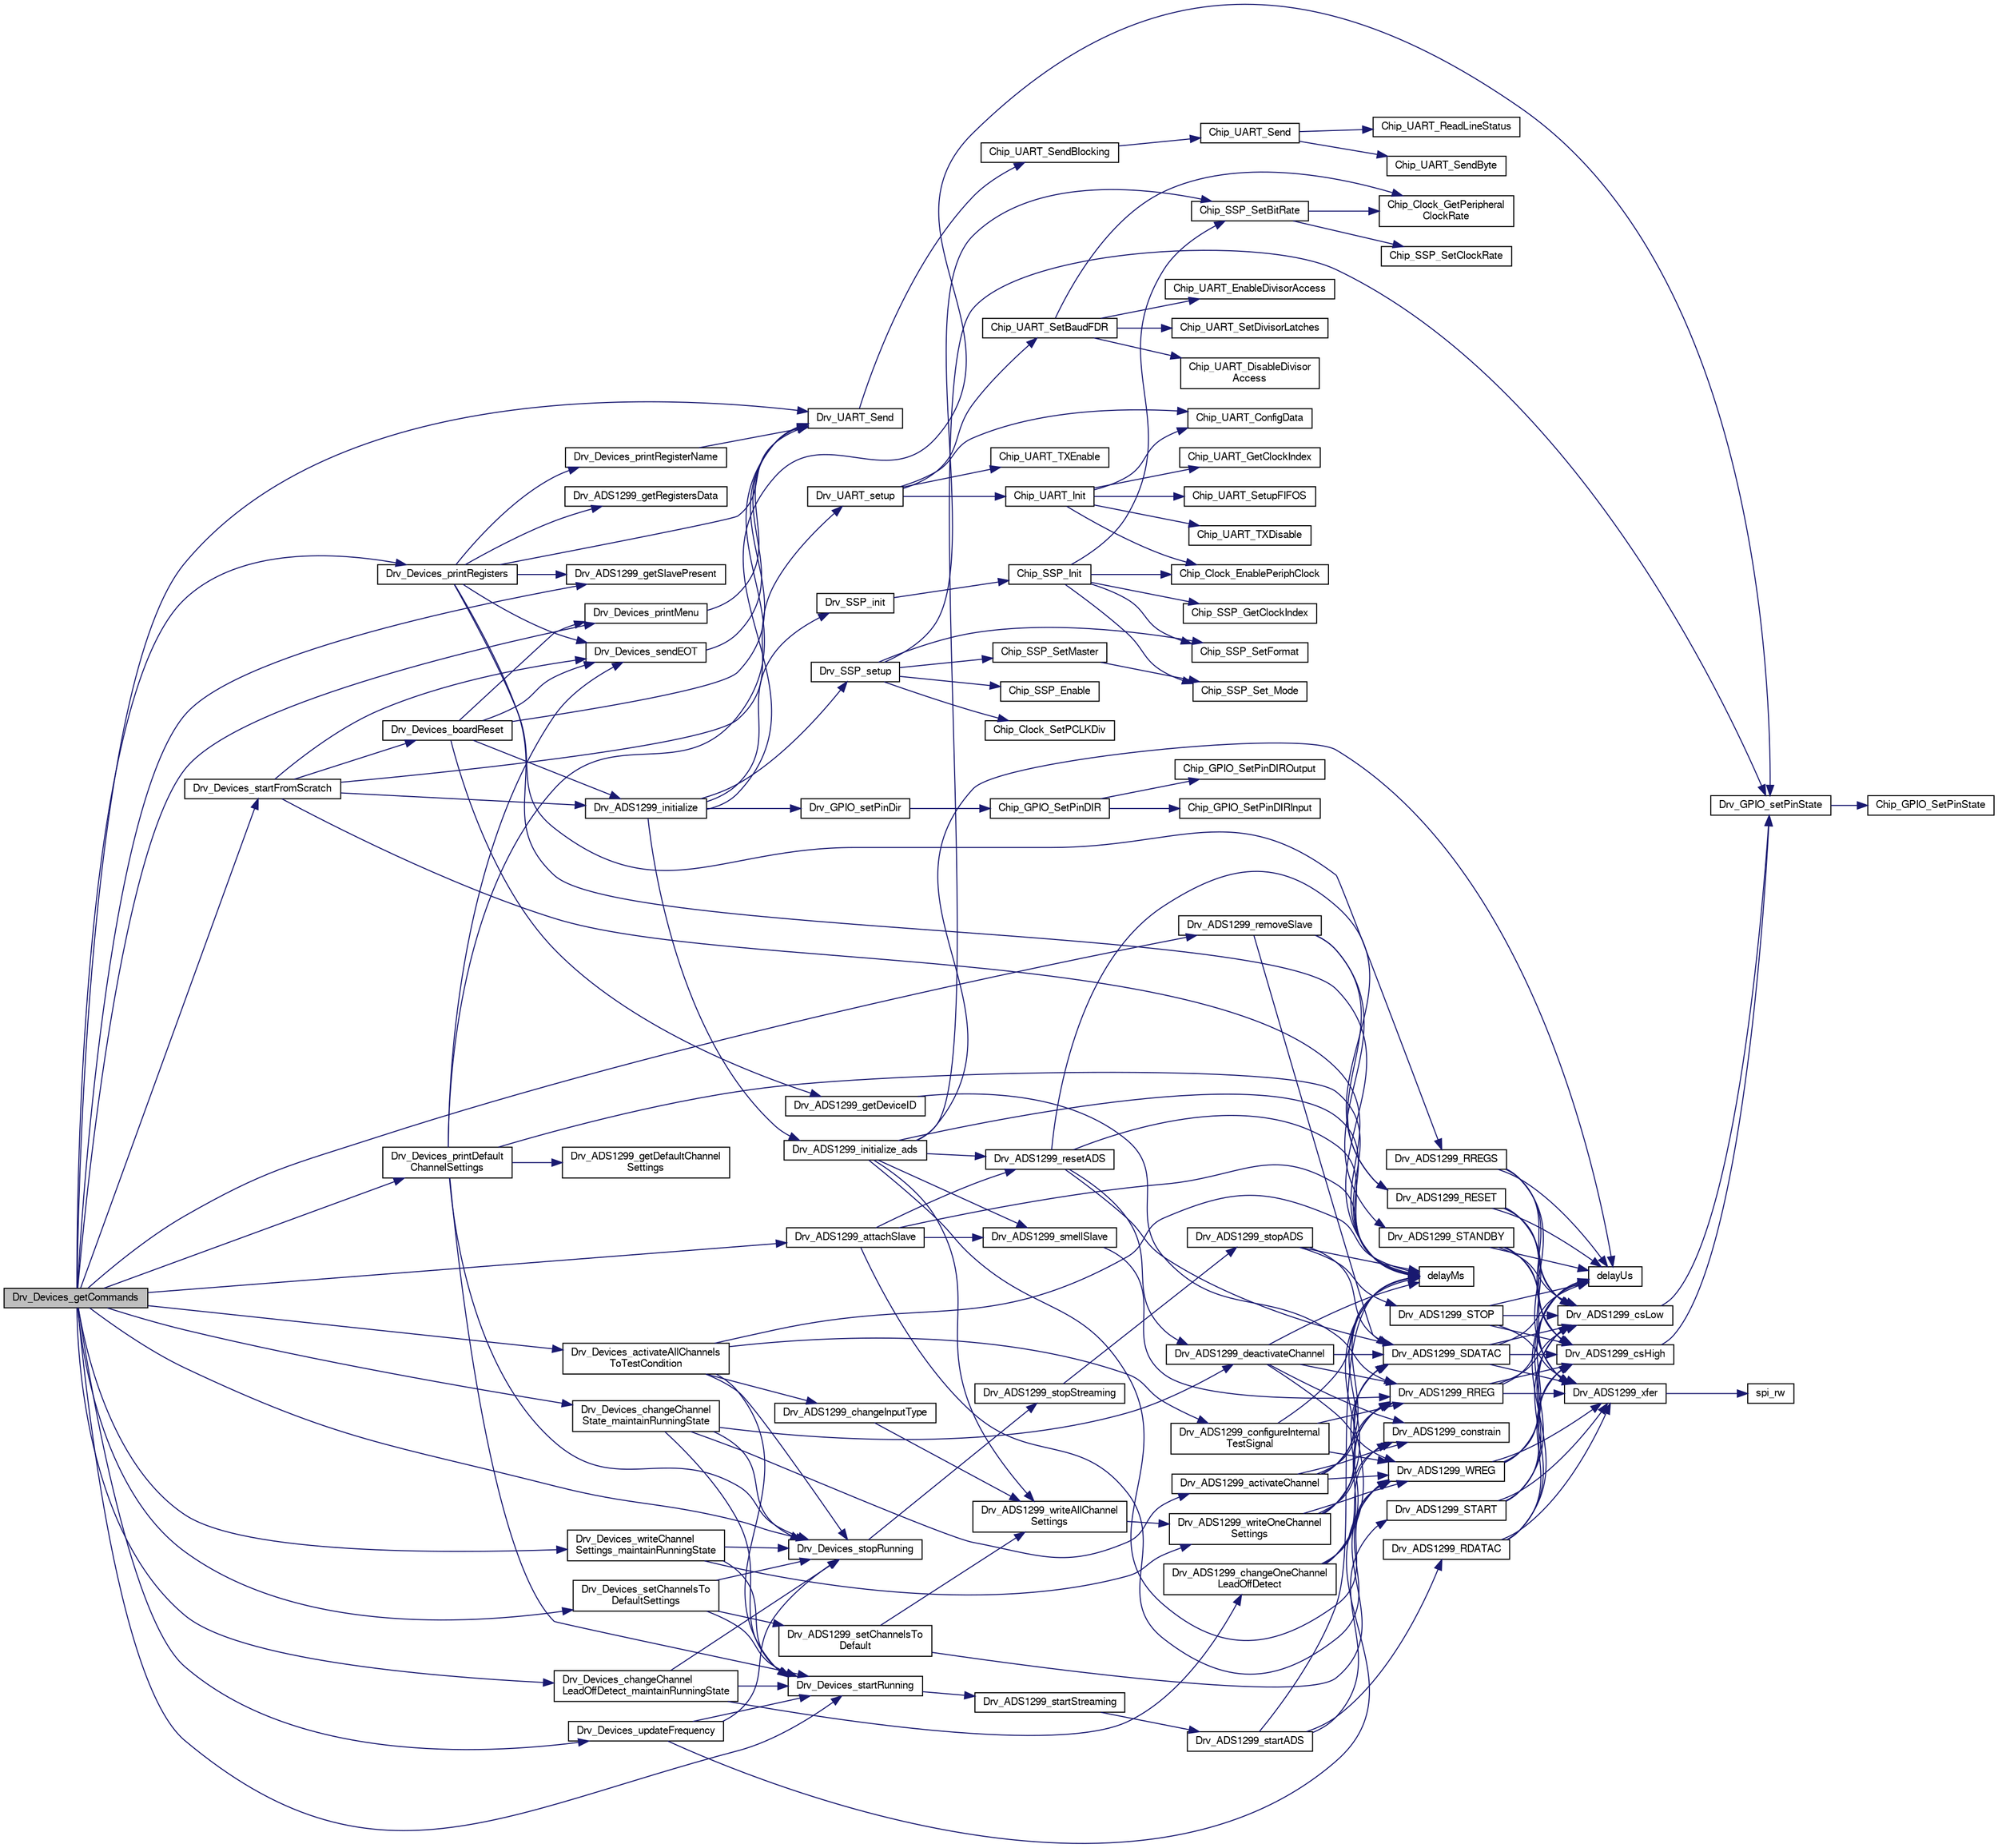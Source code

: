 digraph "Drv_Devices_getCommands"
{
  edge [fontname="FreeSans",fontsize="10",labelfontname="FreeSans",labelfontsize="10"];
  node [fontname="FreeSans",fontsize="10",shape=record];
  rankdir="LR";
  Node1 [label="Drv_Devices_getCommands",height=0.2,width=0.4,color="black", fillcolor="grey75", style="filled", fontcolor="black"];
  Node1 -> Node2 [color="midnightblue",fontsize="10",style="solid"];
  Node2 [label="Drv_UART_Send",height=0.2,width=0.4,color="black", fillcolor="white", style="filled",URL="$group__UART__Library.html#ga3cd9c151bd9649652b8f6c7a8a371f4b",tooltip="Send data by UART. "];
  Node2 -> Node3 [color="midnightblue",fontsize="10",style="solid"];
  Node3 [label="Chip_UART_SendBlocking",height=0.2,width=0.4,color="black", fillcolor="white", style="filled",URL="$group__UART__17XX__40XX.html#gad2e45d820abdd0e1790ebd61938c100a",tooltip="Transmit a byte array through the UART peripheral (blocking) "];
  Node3 -> Node4 [color="midnightblue",fontsize="10",style="solid"];
  Node4 [label="Chip_UART_Send",height=0.2,width=0.4,color="black", fillcolor="white", style="filled",URL="$group__UART__17XX__40XX.html#gacbd726b1450510892272857e43854c4c",tooltip="Transmit a byte array through the UART peripheral (non-blocking) "];
  Node4 -> Node5 [color="midnightblue",fontsize="10",style="solid"];
  Node5 [label="Chip_UART_ReadLineStatus",height=0.2,width=0.4,color="black", fillcolor="white", style="filled",URL="$group__UART__17XX__40XX.html#gaf15ab7a9529d102b91760ed5587b279a",tooltip="Return Line Status register/status (LSR) "];
  Node4 -> Node6 [color="midnightblue",fontsize="10",style="solid"];
  Node6 [label="Chip_UART_SendByte",height=0.2,width=0.4,color="black", fillcolor="white", style="filled",URL="$group__UART__17XX__40XX.html#gaa600b8621d1425b1b493238a68f38088",tooltip="Transmit a single data byte through the UART peripheral. "];
  Node1 -> Node7 [color="midnightblue",fontsize="10",style="solid"];
  Node7 [label="Drv_Devices_changeChannel\lState_maintainRunningState",height=0.2,width=0.4,color="black", fillcolor="white", style="filled",URL="$group__Devices__Library.html#gacf4dbff760e8426996f21c8a68d77cef",tooltip="Activate or De-activate channel maintaining running state. "];
  Node7 -> Node8 [color="midnightblue",fontsize="10",style="solid"];
  Node8 [label="Drv_Devices_stopRunning",height=0.2,width=0.4,color="black", fillcolor="white", style="filled",URL="$group__Devices__Library.html#ga8584f49a773b7e9add0e51bb0057fb54",tooltip="Stop data acquisition. "];
  Node8 -> Node9 [color="midnightblue",fontsize="10",style="solid"];
  Node9 [label="Drv_ADS1299_stopStreaming",height=0.2,width=0.4,color="black", fillcolor="white", style="filled",URL="$group__ADS1299__Library.html#ga76f9b41b04d6ac6a9fc5ba36884df125",tooltip="Stop data acquisition. "];
  Node9 -> Node10 [color="midnightblue",fontsize="10",style="solid"];
  Node10 [label="Drv_ADS1299_stopADS",height=0.2,width=0.4,color="black", fillcolor="white", style="filled",URL="$group__ADS1299__Library.html#gafed9edc40d47ce6fc0c7c5325b616d74",tooltip="Stop continuous data acquisition. "];
  Node10 -> Node11 [color="midnightblue",fontsize="10",style="solid"];
  Node11 [label="Drv_ADS1299_STOP",height=0.2,width=0.4,color="black", fillcolor="white", style="filled",URL="$group__ADS1299__Library.html#ga745a56f8f9a82a3ff488fdfa44b5877c",tooltip="Stop data acquisition. "];
  Node11 -> Node12 [color="midnightblue",fontsize="10",style="solid"];
  Node12 [label="Drv_ADS1299_csLow",height=0.2,width=0.4,color="black", fillcolor="white", style="filled",URL="$group__ADS1299__Library.html#gae7bfe7b22c142ad6af3606fc094dd149",tooltip="SPI chip select method. "];
  Node12 -> Node13 [color="midnightblue",fontsize="10",style="solid"];
  Node13 [label="Drv_GPIO_setPinState",height=0.2,width=0.4,color="black", fillcolor="white", style="filled",URL="$group__GPIO__Library.html#gaa0fc19aa74a1bf75817ba137e78f7a0a",tooltip="Set a GPIO pin state. "];
  Node13 -> Node14 [color="midnightblue",fontsize="10",style="solid"];
  Node14 [label="Chip_GPIO_SetPinState",height=0.2,width=0.4,color="black", fillcolor="white", style="filled",URL="$group__GPIO__17XX__40XX.html#ga2d8db9f0a52f061d64e8cada713ae03e",tooltip="Set a GPIO pin state. "];
  Node11 -> Node15 [color="midnightblue",fontsize="10",style="solid"];
  Node15 [label="Drv_ADS1299_xfer",height=0.2,width=0.4,color="black", fillcolor="white", style="filled",URL="$group__ADS1299__Library.html#gaacd804d5af6ab72174a9cb050dcf9041",tooltip="SPI communication method. "];
  Node15 -> Node16 [color="midnightblue",fontsize="10",style="solid"];
  Node16 [label="spi_rw",height=0.2,width=0.4,color="black", fillcolor="white", style="filled",URL="$group__SSP__Library.html#ga3808c285915bc0c410f4188eafce502d",tooltip="Faster way to transfer a single a byte via SSP. "];
  Node11 -> Node17 [color="midnightblue",fontsize="10",style="solid"];
  Node17 [label="delayUs",height=0.2,width=0.4,color="black", fillcolor="white", style="filled",URL="$group__Devices__Library.html#ga120f8cfcae7121ef62deee0473cf19ee",tooltip="Delay in microseconds. "];
  Node11 -> Node18 [color="midnightblue",fontsize="10",style="solid"];
  Node18 [label="Drv_ADS1299_csHigh",height=0.2,width=0.4,color="black", fillcolor="white", style="filled",URL="$group__ADS1299__Library.html#gad90e09cf6259d704d03a6b3f569d0976",tooltip="SPI chip de-select. "];
  Node18 -> Node13 [color="midnightblue",fontsize="10",style="solid"];
  Node10 -> Node19 [color="midnightblue",fontsize="10",style="solid"];
  Node19 [label="delayMs",height=0.2,width=0.4,color="black", fillcolor="white", style="filled",URL="$group__Devices__Library.html#gadde208bf0ea8bb35d8606d3859219a40",tooltip="Delay in milliseconds. "];
  Node10 -> Node20 [color="midnightblue",fontsize="10",style="solid"];
  Node20 [label="Drv_ADS1299_SDATAC",height=0.2,width=0.4,color="black", fillcolor="white", style="filled",URL="$group__ADS1299__Library.html#ga9715d3a40b02158b668d9c82bd0af79a",tooltip="Get out of read data continuous mode. "];
  Node20 -> Node12 [color="midnightblue",fontsize="10",style="solid"];
  Node20 -> Node15 [color="midnightblue",fontsize="10",style="solid"];
  Node20 -> Node17 [color="midnightblue",fontsize="10",style="solid"];
  Node20 -> Node18 [color="midnightblue",fontsize="10",style="solid"];
  Node7 -> Node21 [color="midnightblue",fontsize="10",style="solid"];
  Node21 [label="Drv_ADS1299_activateChannel",height=0.2,width=0.4,color="black", fillcolor="white", style="filled",URL="$group__ADS1299__Library.html#ga265dd2d7a4bd35e681d566e3a2c517ce",tooltip="Activate specific channel N. "];
  Node21 -> Node22 [color="midnightblue",fontsize="10",style="solid"];
  Node22 [label="Drv_ADS1299_constrain",height=0.2,width=0.4,color="black", fillcolor="white", style="filled",URL="$group__ADS1299__Library.html#ga713b706931292d92d4e8972d79a311a0",tooltip="Constrains a number to be within a range. "];
  Node21 -> Node20 [color="midnightblue",fontsize="10",style="solid"];
  Node21 -> Node23 [color="midnightblue",fontsize="10",style="solid"];
  Node23 [label="Drv_ADS1299_WREG",height=0.2,width=0.4,color="black", fillcolor="white", style="filled",URL="$group__ADS1299__Library.html#gaeb3dbf8ae39e90411b32757240f61b8b",tooltip="Write one ADS register. "];
  Node23 -> Node12 [color="midnightblue",fontsize="10",style="solid"];
  Node23 -> Node15 [color="midnightblue",fontsize="10",style="solid"];
  Node23 -> Node17 [color="midnightblue",fontsize="10",style="solid"];
  Node23 -> Node18 [color="midnightblue",fontsize="10",style="solid"];
  Node21 -> Node24 [color="midnightblue",fontsize="10",style="solid"];
  Node24 [label="Drv_ADS1299_RREG",height=0.2,width=0.4,color="black", fillcolor="white", style="filled",URL="$group__ADS1299__Library.html#ga1c03d79e9a6080ed2de6916b1dd47849",tooltip="Read one ADS register. "];
  Node24 -> Node12 [color="midnightblue",fontsize="10",style="solid"];
  Node24 -> Node15 [color="midnightblue",fontsize="10",style="solid"];
  Node24 -> Node17 [color="midnightblue",fontsize="10",style="solid"];
  Node24 -> Node18 [color="midnightblue",fontsize="10",style="solid"];
  Node21 -> Node19 [color="midnightblue",fontsize="10",style="solid"];
  Node7 -> Node25 [color="midnightblue",fontsize="10",style="solid"];
  Node25 [label="Drv_ADS1299_deactivateChannel",height=0.2,width=0.4,color="black", fillcolor="white", style="filled",URL="$group__ADS1299__Library.html#gaf752ff51f24643ab51099720f9d69846",tooltip="De-activate specific channel N. "];
  Node25 -> Node20 [color="midnightblue",fontsize="10",style="solid"];
  Node25 -> Node19 [color="midnightblue",fontsize="10",style="solid"];
  Node25 -> Node22 [color="midnightblue",fontsize="10",style="solid"];
  Node25 -> Node24 [color="midnightblue",fontsize="10",style="solid"];
  Node25 -> Node23 [color="midnightblue",fontsize="10",style="solid"];
  Node7 -> Node26 [color="midnightblue",fontsize="10",style="solid"];
  Node26 [label="Drv_Devices_startRunning",height=0.2,width=0.4,color="black", fillcolor="white", style="filled",URL="$group__Devices__Library.html#ga7f4ddcd86724d8aad896ff12e43146ca",tooltip="Start data acquisition. "];
  Node26 -> Node27 [color="midnightblue",fontsize="10",style="solid"];
  Node27 [label="Drv_ADS1299_startStreaming",height=0.2,width=0.4,color="black", fillcolor="white", style="filled",URL="$group__ADS1299__Library.html#gad3ea6087f205bfce6610c763f3f332d3",tooltip="Start data acquisition. "];
  Node27 -> Node28 [color="midnightblue",fontsize="10",style="solid"];
  Node28 [label="Drv_ADS1299_startADS",height=0.2,width=0.4,color="black", fillcolor="white", style="filled",URL="$group__ADS1299__Library.html#gad2841df2e1508c7d9f86d0d90681986e",tooltip="Start continuous data acquisition. "];
  Node28 -> Node29 [color="midnightblue",fontsize="10",style="solid"];
  Node29 [label="Drv_ADS1299_RDATAC",height=0.2,width=0.4,color="black", fillcolor="white", style="filled",URL="$group__ADS1299__Library.html#ga51676dbe90976a582680808c7f32eadc",tooltip="Go into read data continuous mode. "];
  Node29 -> Node12 [color="midnightblue",fontsize="10",style="solid"];
  Node29 -> Node15 [color="midnightblue",fontsize="10",style="solid"];
  Node29 -> Node17 [color="midnightblue",fontsize="10",style="solid"];
  Node29 -> Node18 [color="midnightblue",fontsize="10",style="solid"];
  Node28 -> Node19 [color="midnightblue",fontsize="10",style="solid"];
  Node28 -> Node30 [color="midnightblue",fontsize="10",style="solid"];
  Node30 [label="Drv_ADS1299_START",height=0.2,width=0.4,color="black", fillcolor="white", style="filled",URL="$group__ADS1299__Library.html#gab74ff026d8a21e4c41ec454debdf0928",tooltip="Start data acquisition. "];
  Node30 -> Node12 [color="midnightblue",fontsize="10",style="solid"];
  Node30 -> Node15 [color="midnightblue",fontsize="10",style="solid"];
  Node30 -> Node17 [color="midnightblue",fontsize="10",style="solid"];
  Node30 -> Node18 [color="midnightblue",fontsize="10",style="solid"];
  Node1 -> Node31 [color="midnightblue",fontsize="10",style="solid"];
  Node31 [label="Drv_Devices_activateAllChannels\lToTestCondition",height=0.2,width=0.4,color="black", fillcolor="white", style="filled",URL="$group__Devices__Library.html#ga42ce5be2b197d04b4b0a9918a11ea457",tooltip="Set test inputs to all channels. "];
  Node31 -> Node8 [color="midnightblue",fontsize="10",style="solid"];
  Node31 -> Node19 [color="midnightblue",fontsize="10",style="solid"];
  Node31 -> Node32 [color="midnightblue",fontsize="10",style="solid"];
  Node32 [label="Drv_ADS1299_configureInternal\lTestSignal",height=0.2,width=0.4,color="black", fillcolor="white", style="filled",URL="$group__ADS1299__Library.html#gab82c3d9732f1cf5d5fc8017cd807f035",tooltip="Configure the test signals that can be inernally generated by the ADS1299. "];
  Node32 -> Node24 [color="midnightblue",fontsize="10",style="solid"];
  Node32 -> Node23 [color="midnightblue",fontsize="10",style="solid"];
  Node32 -> Node19 [color="midnightblue",fontsize="10",style="solid"];
  Node31 -> Node33 [color="midnightblue",fontsize="10",style="solid"];
  Node33 [label="Drv_ADS1299_changeInputType",height=0.2,width=0.4,color="black", fillcolor="white", style="filled",URL="$group__ADS1299__Library.html#ga1377f541513a9626c05ba013f081cab4",tooltip="Change the source of signal connected to the inputs of the ADS1299. "];
  Node33 -> Node34 [color="midnightblue",fontsize="10",style="solid"];
  Node34 [label="Drv_ADS1299_writeAllChannel\lSettings",height=0.2,width=0.4,color="black", fillcolor="white", style="filled",URL="$group__ADS1299__Library.html#ga6191cb19901b35ad7f9e5d999064dac3",tooltip="Write settings of all channels. "];
  Node34 -> Node35 [color="midnightblue",fontsize="10",style="solid"];
  Node35 [label="Drv_ADS1299_writeOneChannel\lSettings",height=0.2,width=0.4,color="black", fillcolor="white", style="filled",URL="$group__ADS1299__Library.html#gab10b419566b34fa502514a113505312d",tooltip="Write settings of only one specific channel. "];
  Node35 -> Node22 [color="midnightblue",fontsize="10",style="solid"];
  Node35 -> Node20 [color="midnightblue",fontsize="10",style="solid"];
  Node35 -> Node19 [color="midnightblue",fontsize="10",style="solid"];
  Node35 -> Node23 [color="midnightblue",fontsize="10",style="solid"];
  Node35 -> Node24 [color="midnightblue",fontsize="10",style="solid"];
  Node31 -> Node26 [color="midnightblue",fontsize="10",style="solid"];
  Node1 -> Node36 [color="midnightblue",fontsize="10",style="solid"];
  Node36 [label="Drv_Devices_writeChannel\lSettings_maintainRunningState",height=0.2,width=0.4,color="black", fillcolor="white", style="filled",URL="$group__Devices__Library.html#gafd94e72e2e363f075a57a091e26424b2",tooltip="Stop acquisition, set the channels and re-start acquisition. "];
  Node36 -> Node8 [color="midnightblue",fontsize="10",style="solid"];
  Node36 -> Node35 [color="midnightblue",fontsize="10",style="solid"];
  Node36 -> Node26 [color="midnightblue",fontsize="10",style="solid"];
  Node1 -> Node37 [color="midnightblue",fontsize="10",style="solid"];
  Node37 [label="Drv_Devices_setChannelsTo\lDefaultSettings",height=0.2,width=0.4,color="black", fillcolor="white", style="filled",URL="$group__Devices__Library.html#gaa48520ff061081dab8c49d26bf9404dd",tooltip="Set all channels to the default settings. "];
  Node37 -> Node8 [color="midnightblue",fontsize="10",style="solid"];
  Node37 -> Node38 [color="midnightblue",fontsize="10",style="solid"];
  Node38 [label="Drv_ADS1299_setChannelsTo\lDefault",height=0.2,width=0.4,color="black", fillcolor="white", style="filled",URL="$group__ADS1299__Library.html#gada2653d98d54cb667537d468a5a3e4ce",tooltip="Set all channels with the default values. "];
  Node38 -> Node34 [color="midnightblue",fontsize="10",style="solid"];
  Node38 -> Node23 [color="midnightblue",fontsize="10",style="solid"];
  Node37 -> Node26 [color="midnightblue",fontsize="10",style="solid"];
  Node1 -> Node39 [color="midnightblue",fontsize="10",style="solid"];
  Node39 [label="Drv_Devices_printDefault\lChannelSettings",height=0.2,width=0.4,color="black", fillcolor="white", style="filled",URL="$group__Devices__Library.html#ga1a1a6145a5269b2a7ebd45abdb53b660",tooltip="Print the current Default Channel Settings. "];
  Node39 -> Node8 [color="midnightblue",fontsize="10",style="solid"];
  Node39 -> Node40 [color="midnightblue",fontsize="10",style="solid"];
  Node40 [label="Drv_ADS1299_getDefaultChannel\lSettings",height=0.2,width=0.4,color="black", fillcolor="white", style="filled",URL="$group__ADS1299__Library.html#ga4562e58d7948065c637e9289b4e942ef",tooltip="Return an array with the 6 values of default channel settings. "];
  Node39 -> Node2 [color="midnightblue",fontsize="10",style="solid"];
  Node39 -> Node41 [color="midnightblue",fontsize="10",style="solid"];
  Node41 [label="Drv_Devices_sendEOT",height=0.2,width=0.4,color="black", fillcolor="white", style="filled",URL="$group__Devices__Library.html#ga26ea493ed59bae1e6a0c0af4ece44f40",tooltip="Send characters to shake hands with the controlling program. "];
  Node41 -> Node2 [color="midnightblue",fontsize="10",style="solid"];
  Node39 -> Node19 [color="midnightblue",fontsize="10",style="solid"];
  Node39 -> Node26 [color="midnightblue",fontsize="10",style="solid"];
  Node1 -> Node42 [color="midnightblue",fontsize="10",style="solid"];
  Node42 [label="Drv_Devices_updateFrequency",height=0.2,width=0.4,color="black", fillcolor="white", style="filled",URL="$group__Devices__Library.html#ga2d56cab48a0548365790822b78afa02d",tooltip="Update sampling frequency. "];
  Node42 -> Node8 [color="midnightblue",fontsize="10",style="solid"];
  Node42 -> Node23 [color="midnightblue",fontsize="10",style="solid"];
  Node42 -> Node26 [color="midnightblue",fontsize="10",style="solid"];
  Node1 -> Node43 [color="midnightblue",fontsize="10",style="solid"];
  Node43 [label="Drv_Devices_changeChannel\lLeadOffDetect_maintainRunningState",height=0.2,width=0.4,color="black", fillcolor="white", style="filled",URL="$group__Devices__Library.html#ga87716766599b761bde56572ccaac7946",tooltip="Change lead off detect settings and re-start device. "];
  Node43 -> Node8 [color="midnightblue",fontsize="10",style="solid"];
  Node43 -> Node44 [color="midnightblue",fontsize="10",style="solid"];
  Node44 [label="Drv_ADS1299_changeOneChannel\lLeadOffDetect",height=0.2,width=0.4,color="black", fillcolor="white", style="filled",URL="$group__ADS1299__Library.html#ga7592db204eafa08302261bdaec47020d",tooltip="Change the lead off detect settings for specified channel. "];
  Node44 -> Node22 [color="midnightblue",fontsize="10",style="solid"];
  Node44 -> Node20 [color="midnightblue",fontsize="10",style="solid"];
  Node44 -> Node19 [color="midnightblue",fontsize="10",style="solid"];
  Node44 -> Node24 [color="midnightblue",fontsize="10",style="solid"];
  Node44 -> Node23 [color="midnightblue",fontsize="10",style="solid"];
  Node43 -> Node26 [color="midnightblue",fontsize="10",style="solid"];
  Node1 -> Node45 [color="midnightblue",fontsize="10",style="solid"];
  Node45 [label="Drv_ADS1299_getSlavePresent",height=0.2,width=0.4,color="black", fillcolor="white", style="filled",URL="$group__ADS1299__Library.html#gae15b4a58c8244229e31efdc1c66a8672",tooltip="To know if the Slave Board is present. "];
  Node1 -> Node46 [color="midnightblue",fontsize="10",style="solid"];
  Node46 [label="Drv_ADS1299_removeSlave",height=0.2,width=0.4,color="black", fillcolor="white", style="filled",URL="$group__ADS1299__Library.html#gab6a161f709334920b4f69156fe0ce928",tooltip="Stop Slave ADS and remove link. "];
  Node46 -> Node20 [color="midnightblue",fontsize="10",style="solid"];
  Node46 -> Node47 [color="midnightblue",fontsize="10",style="solid"];
  Node47 [label="Drv_ADS1299_RESET",height=0.2,width=0.4,color="black", fillcolor="white", style="filled",URL="$group__ADS1299__Library.html#ga33a611c58e5bd53c062d118be8a09d9e",tooltip="Set all register values to default. "];
  Node47 -> Node12 [color="midnightblue",fontsize="10",style="solid"];
  Node47 -> Node15 [color="midnightblue",fontsize="10",style="solid"];
  Node47 -> Node17 [color="midnightblue",fontsize="10",style="solid"];
  Node47 -> Node18 [color="midnightblue",fontsize="10",style="solid"];
  Node46 -> Node48 [color="midnightblue",fontsize="10",style="solid"];
  Node48 [label="Drv_ADS1299_STANDBY",height=0.2,width=0.4,color="black", fillcolor="white", style="filled",URL="$group__ADS1299__Library.html#ga47ebee464895e8e771d03c0f9ca5e21d",tooltip="Go into low power mode. "];
  Node48 -> Node12 [color="midnightblue",fontsize="10",style="solid"];
  Node48 -> Node15 [color="midnightblue",fontsize="10",style="solid"];
  Node48 -> Node17 [color="midnightblue",fontsize="10",style="solid"];
  Node48 -> Node18 [color="midnightblue",fontsize="10",style="solid"];
  Node1 -> Node49 [color="midnightblue",fontsize="10",style="solid"];
  Node49 [label="Drv_ADS1299_attachSlave",height=0.2,width=0.4,color="black", fillcolor="white", style="filled",URL="$group__ADS1299__Library.html#ga3da68a8b941049250800fc068c07a601",tooltip="Configure CLK output and detect Slave board. "];
  Node49 -> Node23 [color="midnightblue",fontsize="10",style="solid"];
  Node49 -> Node19 [color="midnightblue",fontsize="10",style="solid"];
  Node49 -> Node50 [color="midnightblue",fontsize="10",style="solid"];
  Node50 [label="Drv_ADS1299_resetADS",height=0.2,width=0.4,color="black", fillcolor="white", style="filled",URL="$group__ADS1299__Library.html#gaf00abe725d1194171c9b84ab1c9aa356",tooltip="Reset all the ADS1299 settings. Stops all data acquisition. "];
  Node50 -> Node47 [color="midnightblue",fontsize="10",style="solid"];
  Node50 -> Node20 [color="midnightblue",fontsize="10",style="solid"];
  Node50 -> Node19 [color="midnightblue",fontsize="10",style="solid"];
  Node50 -> Node25 [color="midnightblue",fontsize="10",style="solid"];
  Node49 -> Node51 [color="midnightblue",fontsize="10",style="solid"];
  Node51 [label="Drv_ADS1299_smellSlave",height=0.2,width=0.4,color="black", fillcolor="white", style="filled",URL="$group__ADS1299__Library.html#ga9d74c4bec77d3719c9334d953e2ac590",tooltip="Check if Slave Board is present. "];
  Node51 -> Node24 [color="midnightblue",fontsize="10",style="solid"];
  Node1 -> Node26 [color="midnightblue",fontsize="10",style="solid"];
  Node1 -> Node8 [color="midnightblue",fontsize="10",style="solid"];
  Node1 -> Node52 [color="midnightblue",fontsize="10",style="solid"];
  Node52 [label="Drv_Devices_startFromScratch",height=0.2,width=0.4,color="black", fillcolor="white", style="filled",URL="$group__Devices__Library.html#ga43e0b770fd7ccd57b3f0d5ddf0eda4be",tooltip="Start the system from scratch, send initial message and get the board ready to get commands..."];
  Node52 -> Node53 [color="midnightblue",fontsize="10",style="solid"];
  Node53 [label="Drv_UART_setup",height=0.2,width=0.4,color="black", fillcolor="white", style="filled",URL="$group__UART__Library.html#ga8026f78d22425b39818431d299d638a3",tooltip="UART initial setup and initialization. "];
  Node53 -> Node54 [color="midnightblue",fontsize="10",style="solid"];
  Node54 [label="Chip_UART_Init",height=0.2,width=0.4,color="black", fillcolor="white", style="filled",URL="$group__UART__17XX__40XX.html#gaf024084be4068e407aab7c30e105f7af",tooltip="Initializes the pUART peripheral. "];
  Node54 -> Node55 [color="midnightblue",fontsize="10",style="solid"];
  Node55 [label="Chip_Clock_EnablePeriphClock",height=0.2,width=0.4,color="black", fillcolor="white", style="filled",URL="$group__CLOCK__17XX__40XX.html#gac63024a1f928ba359c4f4cac7e48fe39",tooltip="Enables power and clocking for a peripheral. "];
  Node54 -> Node56 [color="midnightblue",fontsize="10",style="solid"];
  Node56 [label="Chip_UART_GetClockIndex",height=0.2,width=0.4,color="black", fillcolor="white", style="filled",URL="$uart__17xx__40xx_8c.html#a4b6a78420b27ce599f016a640a85f692"];
  Node54 -> Node57 [color="midnightblue",fontsize="10",style="solid"];
  Node57 [label="Chip_UART_SetupFIFOS",height=0.2,width=0.4,color="black", fillcolor="white", style="filled",URL="$group__UART__17XX__40XX.html#gac1a9d00d4f324e319e1486138b097874",tooltip="Setup the UART FIFOs. "];
  Node54 -> Node58 [color="midnightblue",fontsize="10",style="solid"];
  Node58 [label="Chip_UART_TXDisable",height=0.2,width=0.4,color="black", fillcolor="white", style="filled",URL="$group__UART__17XX__40XX.html#ga96589453d52bc5e208ffbeced9a49dab",tooltip="Disable transmission on UART TxD pin. "];
  Node54 -> Node59 [color="midnightblue",fontsize="10",style="solid"];
  Node59 [label="Chip_UART_ConfigData",height=0.2,width=0.4,color="black", fillcolor="white", style="filled",URL="$group__UART__17XX__40XX.html#ga26626229fe35e820bf2daf6a87c43155",tooltip="Configure data width, parity and stop bits. "];
  Node53 -> Node60 [color="midnightblue",fontsize="10",style="solid"];
  Node60 [label="Chip_UART_SetBaudFDR",height=0.2,width=0.4,color="black", fillcolor="white", style="filled",URL="$group__UART__17XX__40XX.html#gad22ce7fc8360c02aab39b2dd586088fd",tooltip="Sets best dividers to get a target bit rate (with fractional divider) "];
  Node60 -> Node61 [color="midnightblue",fontsize="10",style="solid"];
  Node61 [label="Chip_Clock_GetPeripheral\lClockRate",height=0.2,width=0.4,color="black", fillcolor="white", style="filled",URL="$group__CLOCK__17XX__40XX.html#ga9c2bc86c857119426aa6a724c12a6f42",tooltip="Returns clock rate for a peripheral (from peripheral clock) "];
  Node60 -> Node62 [color="midnightblue",fontsize="10",style="solid"];
  Node62 [label="Chip_UART_EnableDivisorAccess",height=0.2,width=0.4,color="black", fillcolor="white", style="filled",URL="$group__UART__17XX__40XX.html#ga7a8e9260541ab5cacefcacbd94725d52",tooltip="Enable access to Divisor Latches. "];
  Node60 -> Node63 [color="midnightblue",fontsize="10",style="solid"];
  Node63 [label="Chip_UART_SetDivisorLatches",height=0.2,width=0.4,color="black", fillcolor="white", style="filled",URL="$group__UART__17XX__40XX.html#ga267fa73ca52d35a7f60f849727c3d2b6",tooltip="Set LSB and MSB divisor latch registers. "];
  Node60 -> Node64 [color="midnightblue",fontsize="10",style="solid"];
  Node64 [label="Chip_UART_DisableDivisor\lAccess",height=0.2,width=0.4,color="black", fillcolor="white", style="filled",URL="$group__UART__17XX__40XX.html#ga81a3df6028c4b08dba38e4f6330d41d7",tooltip="Disable access to Divisor Latches. "];
  Node53 -> Node59 [color="midnightblue",fontsize="10",style="solid"];
  Node53 -> Node65 [color="midnightblue",fontsize="10",style="solid"];
  Node65 [label="Chip_UART_TXEnable",height=0.2,width=0.4,color="black", fillcolor="white", style="filled",URL="$group__UART__17XX__40XX.html#gafe3fef953086848a51b8ec148c9fff2a",tooltip="Enable transmission on UART TxD pin. "];
  Node52 -> Node66 [color="midnightblue",fontsize="10",style="solid"];
  Node66 [label="Drv_ADS1299_initialize",height=0.2,width=0.4,color="black", fillcolor="white", style="filled",URL="$group__ADS1299__Library.html#ga3a5f7edb0cb404ffa6865a56573a0c4b",tooltip="Configure pines connected to the ADS and the ADS itself. "];
  Node66 -> Node67 [color="midnightblue",fontsize="10",style="solid"];
  Node67 [label="Drv_GPIO_setPinDir",height=0.2,width=0.4,color="black", fillcolor="white", style="filled",URL="$group__GPIO__Library.html#gab513ddd38bb6f89dfa844fd7ab6c48dd",tooltip="Set GPIO direction for a single GPIO pin. "];
  Node67 -> Node68 [color="midnightblue",fontsize="10",style="solid"];
  Node68 [label="Chip_GPIO_SetPinDIR",height=0.2,width=0.4,color="black", fillcolor="white", style="filled",URL="$group__GPIO__17XX__40XX.html#gac384ba462a45291528e95945c3273772",tooltip="Set GPIO direction for a single GPIO pin. "];
  Node68 -> Node69 [color="midnightblue",fontsize="10",style="solid"];
  Node69 [label="Chip_GPIO_SetPinDIROutput",height=0.2,width=0.4,color="black", fillcolor="white", style="filled",URL="$group__GPIO__17XX__40XX.html#gadd0450341df62f7e13ee57cd249fe2a2",tooltip="Set GPIO direction for a single GPIO pin to an output. "];
  Node68 -> Node70 [color="midnightblue",fontsize="10",style="solid"];
  Node70 [label="Chip_GPIO_SetPinDIRInput",height=0.2,width=0.4,color="black", fillcolor="white", style="filled",URL="$group__GPIO__17XX__40XX.html#ga0c20af0c6b9cee61714643bef6614485",tooltip="Set GPIO direction for a single GPIO pin to an input. "];
  Node66 -> Node13 [color="midnightblue",fontsize="10",style="solid"];
  Node66 -> Node71 [color="midnightblue",fontsize="10",style="solid"];
  Node71 [label="Drv_SSP_init",height=0.2,width=0.4,color="black", fillcolor="white", style="filled",URL="$group__SSP__Library.html#ga0c5eb23f106efe0d4b8687874954c549",tooltip="Init the SSP module. "];
  Node71 -> Node72 [color="midnightblue",fontsize="10",style="solid"];
  Node72 [label="Chip_SSP_Init",height=0.2,width=0.4,color="black", fillcolor="white", style="filled",URL="$group__SSP__17XX__40XX.html#ga66e20405561e8d3dacba65cbfe41d556",tooltip="Initialize the SSP. "];
  Node72 -> Node55 [color="midnightblue",fontsize="10",style="solid"];
  Node72 -> Node73 [color="midnightblue",fontsize="10",style="solid"];
  Node73 [label="Chip_SSP_GetClockIndex",height=0.2,width=0.4,color="black", fillcolor="white", style="filled",URL="$ssp__17xx__40xx_8c.html#ad95a2c842099f0b52555dae956d74663"];
  Node72 -> Node74 [color="midnightblue",fontsize="10",style="solid"];
  Node74 [label="Chip_SSP_Set_Mode",height=0.2,width=0.4,color="black", fillcolor="white", style="filled",URL="$group__SSP__17XX__40XX.html#ga9b5a23b5030facdb75c3ed06d5e86172",tooltip="Set the SSP working as master or slave mode. "];
  Node72 -> Node75 [color="midnightblue",fontsize="10",style="solid"];
  Node75 [label="Chip_SSP_SetFormat",height=0.2,width=0.4,color="black", fillcolor="white", style="filled",URL="$group__SSP__17XX__40XX.html#ga381ba3a6b470b2c84468b88deed8ac18",tooltip="Set up the SSP frame format. "];
  Node72 -> Node76 [color="midnightblue",fontsize="10",style="solid"];
  Node76 [label="Chip_SSP_SetBitRate",height=0.2,width=0.4,color="black", fillcolor="white", style="filled",URL="$group__SSP__17XX__40XX.html#ga373660d8ad7b28fb71209539b1e72717",tooltip="Set the clock frequency for SSP interface. "];
  Node76 -> Node61 [color="midnightblue",fontsize="10",style="solid"];
  Node76 -> Node77 [color="midnightblue",fontsize="10",style="solid"];
  Node77 [label="Chip_SSP_SetClockRate",height=0.2,width=0.4,color="black", fillcolor="white", style="filled",URL="$group__SSP__17XX__40XX.html#ga49832a18e0618a82afd66caa6f868445",tooltip="Set up output clocks per bit for SSP bus. "];
  Node66 -> Node78 [color="midnightblue",fontsize="10",style="solid"];
  Node78 [label="Drv_SSP_setup",height=0.2,width=0.4,color="black", fillcolor="white", style="filled",URL="$group__SSP__Library.html#ga0f01059c0a84ecf456f3ad9d38b9794b",tooltip="Configuration of format and data of the SSP module. "];
  Node78 -> Node75 [color="midnightblue",fontsize="10",style="solid"];
  Node78 -> Node79 [color="midnightblue",fontsize="10",style="solid"];
  Node79 [label="Chip_SSP_Enable",height=0.2,width=0.4,color="black", fillcolor="white", style="filled",URL="$group__SSP__17XX__40XX.html#gaf49b9a4689c9ae39bbd8c1ac20d31073",tooltip="Enable SSP operation. "];
  Node78 -> Node80 [color="midnightblue",fontsize="10",style="solid"];
  Node80 [label="Chip_SSP_SetMaster",height=0.2,width=0.4,color="black", fillcolor="white", style="filled",URL="$group__SSP__17XX__40XX.html#ga60e601329b0aa6afe5f355dc6e8f84bd",tooltip="Set the SSP operating modes, master or slave. "];
  Node80 -> Node74 [color="midnightblue",fontsize="10",style="solid"];
  Node78 -> Node81 [color="midnightblue",fontsize="10",style="solid"];
  Node81 [label="Chip_Clock_SetPCLKDiv",height=0.2,width=0.4,color="black", fillcolor="white", style="filled",URL="$group__CLOCK__17XX__40XX.html#ga847b9fe292e8d5461c02750a21d34885",tooltip="Sets a clock divider for all peripherals. "];
  Node78 -> Node76 [color="midnightblue",fontsize="10",style="solid"];
  Node66 -> Node82 [color="midnightblue",fontsize="10",style="solid"];
  Node82 [label="Drv_ADS1299_initialize_ads",height=0.2,width=0.4,color="black", fillcolor="white", style="filled",URL="$group__ADS1299__Library.html#ga7d4e3c16375e804d9275b55a5872410b",tooltip="Hard Reset ADS and power up sequence. "];
  Node82 -> Node19 [color="midnightblue",fontsize="10",style="solid"];
  Node82 -> Node13 [color="midnightblue",fontsize="10",style="solid"];
  Node82 -> Node17 [color="midnightblue",fontsize="10",style="solid"];
  Node82 -> Node50 [color="midnightblue",fontsize="10",style="solid"];
  Node82 -> Node23 [color="midnightblue",fontsize="10",style="solid"];
  Node82 -> Node51 [color="midnightblue",fontsize="10",style="solid"];
  Node82 -> Node34 [color="midnightblue",fontsize="10",style="solid"];
  Node52 -> Node19 [color="midnightblue",fontsize="10",style="solid"];
  Node52 -> Node83 [color="midnightblue",fontsize="10",style="solid"];
  Node83 [label="Drv_Devices_boardReset",height=0.2,width=0.4,color="black", fillcolor="white", style="filled",URL="$group__Devices__Library.html#gab949068810476a2e08078aa7eab15a83"];
  Node83 -> Node66 [color="midnightblue",fontsize="10",style="solid"];
  Node83 -> Node2 [color="midnightblue",fontsize="10",style="solid"];
  Node83 -> Node84 [color="midnightblue",fontsize="10",style="solid"];
  Node84 [label="Drv_ADS1299_getDeviceID",height=0.2,width=0.4,color="black", fillcolor="white", style="filled",URL="$group__ADS1299__Library.html#ga812e36de1efba860dca4dec17b08b1a6",tooltip="Return the ID of the AFE device. "];
  Node84 -> Node24 [color="midnightblue",fontsize="10",style="solid"];
  Node83 -> Node85 [color="midnightblue",fontsize="10",style="solid"];
  Node85 [label="Drv_Devices_printMenu",height=0.2,width=0.4,color="black", fillcolor="white", style="filled",URL="$group__Devices__Library.html#gac177c9b23475b7551fbcebe3db410bf0",tooltip="Print menu. "];
  Node85 -> Node2 [color="midnightblue",fontsize="10",style="solid"];
  Node83 -> Node41 [color="midnightblue",fontsize="10",style="solid"];
  Node52 -> Node41 [color="midnightblue",fontsize="10",style="solid"];
  Node1 -> Node86 [color="midnightblue",fontsize="10",style="solid"];
  Node86 [label="Drv_Devices_printRegisters",height=0.2,width=0.4,color="black", fillcolor="white", style="filled",URL="$group__Devices__Library.html#gad214f99a7d211af8779b46b244f99d99",tooltip="Print the current state of all ADS1299 registers. "];
  Node86 -> Node45 [color="midnightblue",fontsize="10",style="solid"];
  Node86 -> Node87 [color="midnightblue",fontsize="10",style="solid"];
  Node87 [label="Drv_ADS1299_RREGS",height=0.2,width=0.4,color="black", fillcolor="white", style="filled",URL="$group__ADS1299__Library.html#gae5ee6c66ba40e661985018da02f4683d",tooltip="Read multiple ADS registers. "];
  Node87 -> Node12 [color="midnightblue",fontsize="10",style="solid"];
  Node87 -> Node15 [color="midnightblue",fontsize="10",style="solid"];
  Node87 -> Node17 [color="midnightblue",fontsize="10",style="solid"];
  Node87 -> Node18 [color="midnightblue",fontsize="10",style="solid"];
  Node86 -> Node19 [color="midnightblue",fontsize="10",style="solid"];
  Node86 -> Node88 [color="midnightblue",fontsize="10",style="solid"];
  Node88 [label="Drv_ADS1299_getRegistersData",height=0.2,width=0.4,color="black", fillcolor="white", style="filled",URL="$group__ADS1299__Library.html#ga790bde97963d9c00dc481bd2bbe91628",tooltip="Return a array with ADS1299 registers data. "];
  Node86 -> Node2 [color="midnightblue",fontsize="10",style="solid"];
  Node86 -> Node89 [color="midnightblue",fontsize="10",style="solid"];
  Node89 [label="Drv_Devices_printRegisterName",height=0.2,width=0.4,color="black", fillcolor="white", style="filled",URL="$group__Devices__Library.html#gad85a26f63a893c55cdbbe5c4c0d0e69e",tooltip="To get and send by UART the name of a specific ADS1299 register. "];
  Node89 -> Node2 [color="midnightblue",fontsize="10",style="solid"];
  Node86 -> Node41 [color="midnightblue",fontsize="10",style="solid"];
  Node1 -> Node85 [color="midnightblue",fontsize="10",style="solid"];
}
